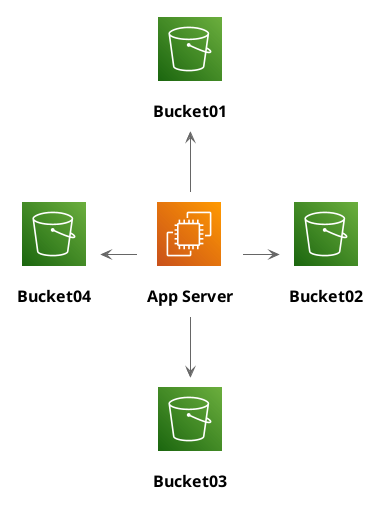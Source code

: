 @startuml
!include <awslib/AWSCommon>
!include <awslib/AWSSimplified>
!include <awslib/Compute/EC2>
!include <awslib/Storage/SimpleStorageService>

EC2(ec2, "App Server", "")
SimpleStorageService(s3_bucket01, "Bucket01", "")
SimpleStorageService(s3_bucket02, "Bucket02", "")
SimpleStorageService(s3_bucket03, "Bucket03", "")
SimpleStorageService(s3_bucket04, "Bucket04", "")

ec2 -u-> s3_bucket01
ec2 -r-> s3_bucket02
ec2 -d-> s3_bucket03
ec2 -l-> s3_bucket04
@enduml